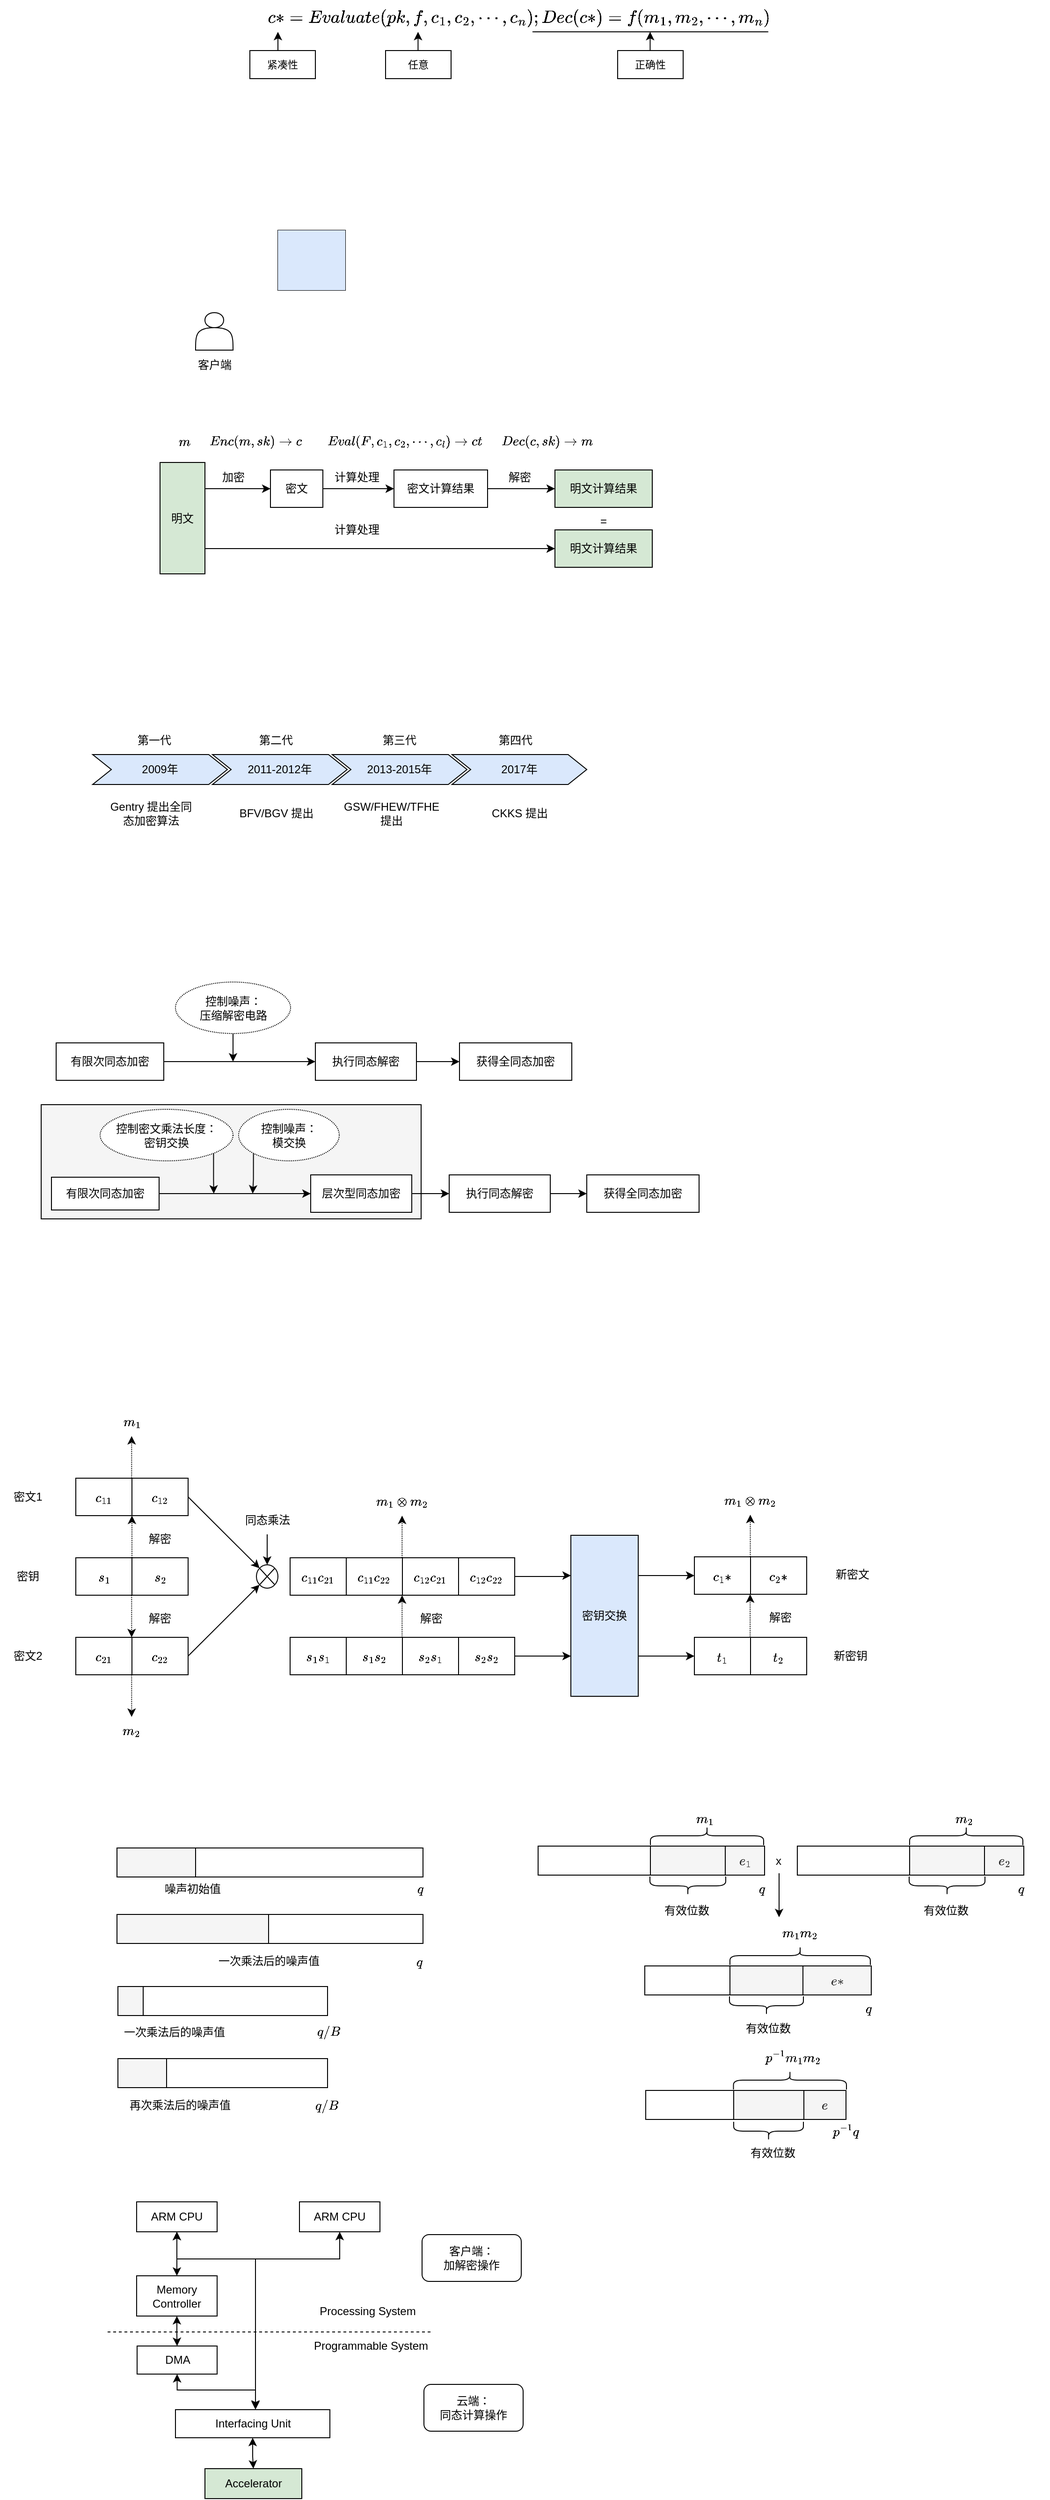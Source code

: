 <mxfile version="22.0.8" type="github">
  <diagram name="第 1 页" id="BSiDAe2Zlt0LySH5Vkly">
    <mxGraphModel dx="1592" dy="453" grid="0" gridSize="1" guides="1" tooltips="1" connect="1" arrows="1" fold="1" page="0" pageScale="1" pageWidth="827" pageHeight="1169" math="1" shadow="0">
      <root>
        <mxCell id="0" />
        <mxCell id="1" parent="0" />
        <mxCell id="4J7-bgVDbELEeenfHwWn-66" value="" style="rounded=0;whiteSpace=wrap;html=1;fillColor=#f5f5f5;fontColor=#333333;strokeColor=default;" vertex="1" parent="1">
          <mxGeometry x="-501" y="1406" width="406" height="122" as="geometry" />
        </mxCell>
        <mxCell id="wR1qE_lEk0KlbYMBaGM3-1" value="&lt;font style=&quot;font-size: 16px;&quot;&gt;$$c*=Evaluate(pk,f,c_1,c_2,\cdots,c_n); Dec(c*)=f(m_1,m_2,\cdots,m_n)$$&lt;/font&gt;" style="text;html=1;strokeColor=none;fillColor=none;align=center;verticalAlign=middle;whiteSpace=wrap;rounded=0;" parent="1" vertex="1">
          <mxGeometry x="-20" y="230" width="60" height="30" as="geometry" />
        </mxCell>
        <mxCell id="wR1qE_lEk0KlbYMBaGM3-2" value="&lt;font face=&quot;Verdana&quot; style=&quot;font-size: 11px;&quot;&gt;正确性&lt;/font&gt;" style="rounded=0;whiteSpace=wrap;html=1;fontSize=9;" parent="1" vertex="1">
          <mxGeometry x="115" y="280" width="70" height="30" as="geometry" />
        </mxCell>
        <mxCell id="wR1qE_lEk0KlbYMBaGM3-6" style="edgeStyle=orthogonalEdgeStyle;rounded=0;orthogonalLoop=1;jettySize=auto;html=1;exitX=0.5;exitY=0;exitDx=0;exitDy=0;entryX=-2.667;entryY=1;entryDx=0;entryDy=0;entryPerimeter=0;" parent="1" source="wR1qE_lEk0KlbYMBaGM3-3" edge="1">
          <mxGeometry relative="1" as="geometry">
            <mxPoint x="-248.02" y="260" as="targetPoint" />
          </mxGeometry>
        </mxCell>
        <mxCell id="wR1qE_lEk0KlbYMBaGM3-3" value="&lt;font face=&quot;Times New Roman&quot; style=&quot;font-size: 11px;&quot;&gt;紧凑性&lt;/font&gt;" style="rounded=0;whiteSpace=wrap;html=1;fontSize=9;" parent="1" vertex="1">
          <mxGeometry x="-278" y="280" width="70" height="30" as="geometry" />
        </mxCell>
        <mxCell id="wR1qE_lEk0KlbYMBaGM3-4" value="&lt;font style=&quot;font-size: 11px;&quot; face=&quot;Times New Roman&quot;&gt;任意&lt;/font&gt;" style="rounded=0;whiteSpace=wrap;html=1;fontSize=9;" parent="1" vertex="1">
          <mxGeometry x="-133" y="280" width="70" height="30" as="geometry" />
        </mxCell>
        <mxCell id="wR1qE_lEk0KlbYMBaGM3-8" value="" style="endArrow=classic;html=1;rounded=0;" parent="1" edge="1">
          <mxGeometry width="50" height="50" relative="1" as="geometry">
            <mxPoint x="-98.29" y="280" as="sourcePoint" />
            <mxPoint x="-98.29" y="260" as="targetPoint" />
          </mxGeometry>
        </mxCell>
        <mxCell id="wR1qE_lEk0KlbYMBaGM3-9" value="" style="endArrow=classic;html=1;rounded=0;" parent="1" edge="1">
          <mxGeometry width="50" height="50" relative="1" as="geometry">
            <mxPoint x="149.71" y="280" as="sourcePoint" />
            <mxPoint x="149.71" y="260" as="targetPoint" />
          </mxGeometry>
        </mxCell>
        <mxCell id="wR1qE_lEk0KlbYMBaGM3-10" value="" style="endArrow=none;html=1;rounded=0;" parent="1" edge="1">
          <mxGeometry width="50" height="50" relative="1" as="geometry">
            <mxPoint x="24" y="260" as="sourcePoint" />
            <mxPoint x="276" y="260" as="targetPoint" />
          </mxGeometry>
        </mxCell>
        <mxCell id="4J7-bgVDbELEeenfHwWn-1" value="" style="shape=actor;whiteSpace=wrap;html=1;" vertex="1" parent="1">
          <mxGeometry x="-336" y="560" width="40" height="40" as="geometry" />
        </mxCell>
        <mxCell id="4J7-bgVDbELEeenfHwWn-2" value="客户端" style="text;html=1;align=center;verticalAlign=middle;resizable=0;points=[];autosize=1;strokeColor=none;fillColor=none;" vertex="1" parent="1">
          <mxGeometry x="-344" y="600" width="56" height="32" as="geometry" />
        </mxCell>
        <mxCell id="4J7-bgVDbELEeenfHwWn-4" value="" style="shape=table;startSize=0;container=1;collapsible=0;childLayout=tableLayout;fillColor=#dae8fc;strokeColor=default;" vertex="1" parent="1">
          <mxGeometry x="-248" y="472" width="72" height="64" as="geometry" />
        </mxCell>
        <mxCell id="4J7-bgVDbELEeenfHwWn-5" value="" style="shape=tableRow;horizontal=0;startSize=0;swimlaneHead=0;swimlaneBody=0;strokeColor=default;top=0;left=0;bottom=0;right=0;collapsible=0;dropTarget=0;fillColor=#dae8fc;points=[[0,0.5],[1,0.5]];portConstraint=eastwest;" vertex="1" parent="4J7-bgVDbELEeenfHwWn-4">
          <mxGeometry width="72" height="21" as="geometry" />
        </mxCell>
        <mxCell id="4J7-bgVDbELEeenfHwWn-6" value="" style="shape=partialRectangle;html=1;whiteSpace=wrap;connectable=0;strokeColor=default;overflow=hidden;fillColor=#dae8fc;top=0;left=0;bottom=0;right=0;pointerEvents=1;" vertex="1" parent="4J7-bgVDbELEeenfHwWn-5">
          <mxGeometry width="24" height="21" as="geometry">
            <mxRectangle width="24" height="21" as="alternateBounds" />
          </mxGeometry>
        </mxCell>
        <mxCell id="4J7-bgVDbELEeenfHwWn-7" value="" style="shape=partialRectangle;html=1;whiteSpace=wrap;connectable=0;strokeColor=default;overflow=hidden;fillColor=#dae8fc;top=0;left=0;bottom=0;right=0;pointerEvents=1;" vertex="1" parent="4J7-bgVDbELEeenfHwWn-5">
          <mxGeometry x="24" width="24" height="21" as="geometry">
            <mxRectangle width="24" height="21" as="alternateBounds" />
          </mxGeometry>
        </mxCell>
        <mxCell id="4J7-bgVDbELEeenfHwWn-8" value="" style="shape=partialRectangle;html=1;whiteSpace=wrap;connectable=0;strokeColor=default;overflow=hidden;fillColor=#dae8fc;top=0;left=0;bottom=0;right=0;pointerEvents=1;" vertex="1" parent="4J7-bgVDbELEeenfHwWn-5">
          <mxGeometry x="48" width="24" height="21" as="geometry">
            <mxRectangle width="24" height="21" as="alternateBounds" />
          </mxGeometry>
        </mxCell>
        <mxCell id="4J7-bgVDbELEeenfHwWn-9" value="" style="shape=tableRow;horizontal=0;startSize=0;swimlaneHead=0;swimlaneBody=0;strokeColor=default;top=0;left=0;bottom=0;right=0;collapsible=0;dropTarget=0;fillColor=#dae8fc;points=[[0,0.5],[1,0.5]];portConstraint=eastwest;" vertex="1" parent="4J7-bgVDbELEeenfHwWn-4">
          <mxGeometry y="21" width="72" height="22" as="geometry" />
        </mxCell>
        <mxCell id="4J7-bgVDbELEeenfHwWn-10" value="" style="shape=partialRectangle;html=1;whiteSpace=wrap;connectable=0;strokeColor=default;overflow=hidden;fillColor=#dae8fc;top=0;left=0;bottom=0;right=0;pointerEvents=1;" vertex="1" parent="4J7-bgVDbELEeenfHwWn-9">
          <mxGeometry width="24" height="22" as="geometry">
            <mxRectangle width="24" height="22" as="alternateBounds" />
          </mxGeometry>
        </mxCell>
        <mxCell id="4J7-bgVDbELEeenfHwWn-11" value="" style="shape=partialRectangle;html=1;whiteSpace=wrap;connectable=0;strokeColor=default;overflow=hidden;fillColor=#dae8fc;top=0;left=0;bottom=0;right=0;pointerEvents=1;" vertex="1" parent="4J7-bgVDbELEeenfHwWn-9">
          <mxGeometry x="24" width="24" height="22" as="geometry">
            <mxRectangle width="24" height="22" as="alternateBounds" />
          </mxGeometry>
        </mxCell>
        <mxCell id="4J7-bgVDbELEeenfHwWn-12" value="" style="shape=partialRectangle;html=1;whiteSpace=wrap;connectable=0;strokeColor=default;overflow=hidden;fillColor=#dae8fc;top=0;left=0;bottom=0;right=0;pointerEvents=1;" vertex="1" parent="4J7-bgVDbELEeenfHwWn-9">
          <mxGeometry x="48" width="24" height="22" as="geometry">
            <mxRectangle width="24" height="22" as="alternateBounds" />
          </mxGeometry>
        </mxCell>
        <mxCell id="4J7-bgVDbELEeenfHwWn-13" value="" style="shape=tableRow;horizontal=0;startSize=0;swimlaneHead=0;swimlaneBody=0;strokeColor=default;top=0;left=0;bottom=0;right=0;collapsible=0;dropTarget=0;fillColor=#dae8fc;points=[[0,0.5],[1,0.5]];portConstraint=eastwest;" vertex="1" parent="4J7-bgVDbELEeenfHwWn-4">
          <mxGeometry y="43" width="72" height="21" as="geometry" />
        </mxCell>
        <mxCell id="4J7-bgVDbELEeenfHwWn-14" value="" style="shape=partialRectangle;html=1;whiteSpace=wrap;connectable=0;strokeColor=default;overflow=hidden;fillColor=#dae8fc;top=0;left=0;bottom=0;right=0;pointerEvents=1;" vertex="1" parent="4J7-bgVDbELEeenfHwWn-13">
          <mxGeometry width="24" height="21" as="geometry">
            <mxRectangle width="24" height="21" as="alternateBounds" />
          </mxGeometry>
        </mxCell>
        <mxCell id="4J7-bgVDbELEeenfHwWn-15" value="" style="shape=partialRectangle;html=1;whiteSpace=wrap;connectable=0;strokeColor=default;overflow=hidden;fillColor=#dae8fc;top=0;left=0;bottom=0;right=0;pointerEvents=1;" vertex="1" parent="4J7-bgVDbELEeenfHwWn-13">
          <mxGeometry x="24" width="24" height="21" as="geometry">
            <mxRectangle width="24" height="21" as="alternateBounds" />
          </mxGeometry>
        </mxCell>
        <mxCell id="4J7-bgVDbELEeenfHwWn-16" value="" style="shape=partialRectangle;html=1;whiteSpace=wrap;connectable=0;strokeColor=default;overflow=hidden;fillColor=#dae8fc;top=0;left=0;bottom=0;right=0;pointerEvents=1;" vertex="1" parent="4J7-bgVDbELEeenfHwWn-13">
          <mxGeometry x="48" width="24" height="21" as="geometry">
            <mxRectangle width="24" height="21" as="alternateBounds" />
          </mxGeometry>
        </mxCell>
        <mxCell id="4J7-bgVDbELEeenfHwWn-21" style="edgeStyle=orthogonalEdgeStyle;rounded=0;orthogonalLoop=1;jettySize=auto;html=1;exitX=1;exitY=0.25;exitDx=0;exitDy=0;entryX=0;entryY=0.5;entryDx=0;entryDy=0;" edge="1" parent="1" source="4J7-bgVDbELEeenfHwWn-17" target="4J7-bgVDbELEeenfHwWn-18">
          <mxGeometry relative="1" as="geometry">
            <Array as="points">
              <mxPoint x="-326" y="748" />
            </Array>
          </mxGeometry>
        </mxCell>
        <mxCell id="4J7-bgVDbELEeenfHwWn-26" style="edgeStyle=orthogonalEdgeStyle;rounded=0;orthogonalLoop=1;jettySize=auto;html=1;exitX=1;exitY=0.75;exitDx=0;exitDy=0;entryX=0;entryY=0.5;entryDx=0;entryDy=0;" edge="1" parent="1" source="4J7-bgVDbELEeenfHwWn-17" target="4J7-bgVDbELEeenfHwWn-24">
          <mxGeometry relative="1" as="geometry">
            <Array as="points">
              <mxPoint x="-326" y="812" />
            </Array>
          </mxGeometry>
        </mxCell>
        <mxCell id="4J7-bgVDbELEeenfHwWn-17" value="明文" style="rounded=0;whiteSpace=wrap;html=1;fillColor=#d5e8d4;strokeColor=default;" vertex="1" parent="1">
          <mxGeometry x="-374" y="720" width="48" height="119" as="geometry" />
        </mxCell>
        <mxCell id="4J7-bgVDbELEeenfHwWn-22" style="edgeStyle=orthogonalEdgeStyle;rounded=0;orthogonalLoop=1;jettySize=auto;html=1;exitX=1;exitY=0.5;exitDx=0;exitDy=0;entryX=0;entryY=0.5;entryDx=0;entryDy=0;" edge="1" parent="1" source="4J7-bgVDbELEeenfHwWn-18" target="4J7-bgVDbELEeenfHwWn-19">
          <mxGeometry relative="1" as="geometry" />
        </mxCell>
        <mxCell id="4J7-bgVDbELEeenfHwWn-18" value="密文" style="rounded=0;whiteSpace=wrap;html=1;" vertex="1" parent="1">
          <mxGeometry x="-256" y="728" width="56" height="40" as="geometry" />
        </mxCell>
        <mxCell id="4J7-bgVDbELEeenfHwWn-23" style="edgeStyle=orthogonalEdgeStyle;rounded=0;orthogonalLoop=1;jettySize=auto;html=1;exitX=1;exitY=0.5;exitDx=0;exitDy=0;entryX=0;entryY=0.5;entryDx=0;entryDy=0;" edge="1" parent="1" source="4J7-bgVDbELEeenfHwWn-19" target="4J7-bgVDbELEeenfHwWn-20">
          <mxGeometry relative="1" as="geometry" />
        </mxCell>
        <mxCell id="4J7-bgVDbELEeenfHwWn-19" value="密文计算结果" style="rounded=0;whiteSpace=wrap;html=1;" vertex="1" parent="1">
          <mxGeometry x="-124" y="728" width="100" height="40" as="geometry" />
        </mxCell>
        <mxCell id="4J7-bgVDbELEeenfHwWn-20" value="明文计算结果" style="rounded=0;whiteSpace=wrap;html=1;fillColor=#d5e8d4;strokeColor=default;" vertex="1" parent="1">
          <mxGeometry x="48" y="728" width="104" height="40" as="geometry" />
        </mxCell>
        <mxCell id="4J7-bgVDbELEeenfHwWn-24" value="明文计算结果" style="rounded=0;whiteSpace=wrap;html=1;fillColor=#d5e8d4;strokeColor=default;" vertex="1" parent="1">
          <mxGeometry x="48" y="792" width="104" height="40" as="geometry" />
        </mxCell>
        <mxCell id="4J7-bgVDbELEeenfHwWn-25" value="=" style="text;html=1;strokeColor=none;fillColor=none;align=center;verticalAlign=middle;whiteSpace=wrap;rounded=0;" vertex="1" parent="1">
          <mxGeometry x="70" y="768" width="60" height="30" as="geometry" />
        </mxCell>
        <mxCell id="4J7-bgVDbELEeenfHwWn-27" value="加密" style="text;html=1;align=center;verticalAlign=middle;resizable=0;points=[];autosize=1;strokeColor=none;fillColor=none;" vertex="1" parent="1">
          <mxGeometry x="-320" y="720" width="48" height="32" as="geometry" />
        </mxCell>
        <mxCell id="4J7-bgVDbELEeenfHwWn-28" value="计算处理" style="text;html=1;align=center;verticalAlign=middle;resizable=0;points=[];autosize=1;strokeColor=none;fillColor=none;" vertex="1" parent="1">
          <mxGeometry x="-200" y="720" width="72" height="32" as="geometry" />
        </mxCell>
        <mxCell id="4J7-bgVDbELEeenfHwWn-29" value="解密" style="text;html=1;align=center;verticalAlign=middle;resizable=0;points=[];autosize=1;strokeColor=none;fillColor=none;" vertex="1" parent="1">
          <mxGeometry x="-14" y="720" width="48" height="32" as="geometry" />
        </mxCell>
        <mxCell id="4J7-bgVDbELEeenfHwWn-30" value="计算处理" style="text;html=1;align=center;verticalAlign=middle;resizable=0;points=[];autosize=1;strokeColor=none;fillColor=none;" vertex="1" parent="1">
          <mxGeometry x="-200" y="776" width="72" height="32" as="geometry" />
        </mxCell>
        <mxCell id="4J7-bgVDbELEeenfHwWn-31" value="$$ m $$" style="text;html=1;strokeColor=none;fillColor=none;align=center;verticalAlign=middle;whiteSpace=wrap;rounded=0;" vertex="1" parent="1">
          <mxGeometry x="-378" y="683" width="60" height="30" as="geometry" />
        </mxCell>
        <mxCell id="4J7-bgVDbELEeenfHwWn-32" value="$$Enc(m,sk)\rightarrow c$$" style="text;html=1;strokeColor=none;fillColor=none;align=center;verticalAlign=middle;whiteSpace=wrap;rounded=0;" vertex="1" parent="1">
          <mxGeometry x="-302" y="683" width="60" height="30" as="geometry" />
        </mxCell>
        <mxCell id="4J7-bgVDbELEeenfHwWn-33" value="$$ Eval(F,c_1,c_2,\cdots,c_l)\rightarrow ct$$" style="text;html=1;strokeColor=none;fillColor=none;align=center;verticalAlign=middle;whiteSpace=wrap;rounded=0;" vertex="1" parent="1">
          <mxGeometry x="-142" y="683" width="60" height="30" as="geometry" />
        </mxCell>
        <mxCell id="4J7-bgVDbELEeenfHwWn-34" value="$$Dec(c,sk)\rightarrow m$$" style="text;html=1;strokeColor=none;fillColor=none;align=center;verticalAlign=middle;whiteSpace=wrap;rounded=0;" vertex="1" parent="1">
          <mxGeometry x="10" y="683" width="60" height="30" as="geometry" />
        </mxCell>
        <mxCell id="4J7-bgVDbELEeenfHwWn-35" value="2009年" style="shape=step;perimeter=stepPerimeter;whiteSpace=wrap;html=1;fixedSize=1;fillColor=#dae8fc;strokeColor=default;" vertex="1" parent="1">
          <mxGeometry x="-446" y="1032" width="144" height="32" as="geometry" />
        </mxCell>
        <mxCell id="4J7-bgVDbELEeenfHwWn-36" value="2011-2012年" style="shape=step;perimeter=stepPerimeter;whiteSpace=wrap;html=1;fixedSize=1;fillColor=#dae8fc;strokeColor=default;" vertex="1" parent="1">
          <mxGeometry x="-318" y="1032" width="144" height="32" as="geometry" />
        </mxCell>
        <mxCell id="4J7-bgVDbELEeenfHwWn-37" value="2013-2015年" style="shape=step;perimeter=stepPerimeter;whiteSpace=wrap;html=1;fixedSize=1;fillColor=#dae8fc;strokeColor=default;" vertex="1" parent="1">
          <mxGeometry x="-190" y="1032" width="144" height="32" as="geometry" />
        </mxCell>
        <mxCell id="4J7-bgVDbELEeenfHwWn-38" value="2017年" style="shape=step;perimeter=stepPerimeter;whiteSpace=wrap;html=1;fixedSize=1;fillColor=#dae8fc;strokeColor=default;" vertex="1" parent="1">
          <mxGeometry x="-62" y="1032" width="144" height="32" as="geometry" />
        </mxCell>
        <mxCell id="4J7-bgVDbELEeenfHwWn-39" value="第一代" style="text;html=1;strokeColor=none;fillColor=none;align=center;verticalAlign=middle;whiteSpace=wrap;rounded=0;" vertex="1" parent="1">
          <mxGeometry x="-410" y="1002" width="60" height="30" as="geometry" />
        </mxCell>
        <mxCell id="4J7-bgVDbELEeenfHwWn-40" value="第二代" style="text;html=1;strokeColor=none;fillColor=none;align=center;verticalAlign=middle;whiteSpace=wrap;rounded=0;" vertex="1" parent="1">
          <mxGeometry x="-280" y="1002" width="60" height="30" as="geometry" />
        </mxCell>
        <mxCell id="4J7-bgVDbELEeenfHwWn-41" value="第三代" style="text;html=1;strokeColor=none;fillColor=none;align=center;verticalAlign=middle;whiteSpace=wrap;rounded=0;" vertex="1" parent="1">
          <mxGeometry x="-148" y="1002" width="60" height="30" as="geometry" />
        </mxCell>
        <mxCell id="4J7-bgVDbELEeenfHwWn-42" value="第四代" style="text;html=1;strokeColor=none;fillColor=none;align=center;verticalAlign=middle;whiteSpace=wrap;rounded=0;" vertex="1" parent="1">
          <mxGeometry x="-24" y="1002" width="60" height="30" as="geometry" />
        </mxCell>
        <mxCell id="4J7-bgVDbELEeenfHwWn-43" value="Gentry 提出全同态加密算法" style="text;html=1;strokeColor=none;fillColor=none;align=center;verticalAlign=middle;whiteSpace=wrap;rounded=0;" vertex="1" parent="1">
          <mxGeometry x="-431" y="1080" width="95" height="30" as="geometry" />
        </mxCell>
        <mxCell id="4J7-bgVDbELEeenfHwWn-44" value="BFV/BGV 提出" style="text;html=1;strokeColor=none;fillColor=none;align=center;verticalAlign=middle;whiteSpace=wrap;rounded=0;" vertex="1" parent="1">
          <mxGeometry x="-297.5" y="1080" width="95" height="30" as="geometry" />
        </mxCell>
        <mxCell id="4J7-bgVDbELEeenfHwWn-45" value="GSW/FHEW/TFHE 提出" style="text;html=1;strokeColor=none;fillColor=none;align=center;verticalAlign=middle;whiteSpace=wrap;rounded=0;" vertex="1" parent="1">
          <mxGeometry x="-174" y="1080" width="95" height="30" as="geometry" />
        </mxCell>
        <mxCell id="4J7-bgVDbELEeenfHwWn-46" value="CKKS 提出" style="text;html=1;strokeColor=none;fillColor=none;align=center;verticalAlign=middle;whiteSpace=wrap;rounded=0;" vertex="1" parent="1">
          <mxGeometry x="-37.5" y="1080" width="95" height="30" as="geometry" />
        </mxCell>
        <mxCell id="4J7-bgVDbELEeenfHwWn-52" style="edgeStyle=orthogonalEdgeStyle;rounded=0;orthogonalLoop=1;jettySize=auto;html=1;exitX=1;exitY=0.5;exitDx=0;exitDy=0;entryX=0;entryY=0.5;entryDx=0;entryDy=0;" edge="1" parent="1" source="4J7-bgVDbELEeenfHwWn-47" target="4J7-bgVDbELEeenfHwWn-51">
          <mxGeometry relative="1" as="geometry" />
        </mxCell>
        <mxCell id="4J7-bgVDbELEeenfHwWn-47" value="有限次同态加密" style="rounded=0;whiteSpace=wrap;html=1;" vertex="1" parent="1">
          <mxGeometry x="-485" y="1340" width="115" height="40" as="geometry" />
        </mxCell>
        <mxCell id="4J7-bgVDbELEeenfHwWn-49" value="获得全同态加密" style="rounded=0;whiteSpace=wrap;html=1;" vertex="1" parent="1">
          <mxGeometry x="-54" y="1340" width="120" height="40" as="geometry" />
        </mxCell>
        <mxCell id="4J7-bgVDbELEeenfHwWn-53" style="edgeStyle=orthogonalEdgeStyle;rounded=0;orthogonalLoop=1;jettySize=auto;html=1;exitX=0.5;exitY=1;exitDx=0;exitDy=0;" edge="1" parent="1" source="4J7-bgVDbELEeenfHwWn-50">
          <mxGeometry relative="1" as="geometry">
            <mxPoint x="-296" y="1360" as="targetPoint" />
          </mxGeometry>
        </mxCell>
        <mxCell id="4J7-bgVDbELEeenfHwWn-50" value="控制噪声：&lt;br&gt;压缩解密电路" style="ellipse;whiteSpace=wrap;html=1;dashed=1;dashPattern=1 1;" vertex="1" parent="1">
          <mxGeometry x="-357.5" y="1275" width="123" height="55" as="geometry" />
        </mxCell>
        <mxCell id="4J7-bgVDbELEeenfHwWn-54" style="edgeStyle=orthogonalEdgeStyle;rounded=0;orthogonalLoop=1;jettySize=auto;html=1;exitX=1;exitY=0.5;exitDx=0;exitDy=0;" edge="1" parent="1" source="4J7-bgVDbELEeenfHwWn-51" target="4J7-bgVDbELEeenfHwWn-49">
          <mxGeometry relative="1" as="geometry" />
        </mxCell>
        <mxCell id="4J7-bgVDbELEeenfHwWn-51" value="执行同态解密" style="rounded=0;whiteSpace=wrap;html=1;" vertex="1" parent="1">
          <mxGeometry x="-208" y="1340" width="108" height="40" as="geometry" />
        </mxCell>
        <mxCell id="4J7-bgVDbELEeenfHwWn-61" style="edgeStyle=orthogonalEdgeStyle;rounded=0;orthogonalLoop=1;jettySize=auto;html=1;exitX=1;exitY=0.5;exitDx=0;exitDy=0;entryX=0;entryY=0.5;entryDx=0;entryDy=0;" edge="1" parent="1" source="4J7-bgVDbELEeenfHwWn-55" target="4J7-bgVDbELEeenfHwWn-56">
          <mxGeometry relative="1" as="geometry" />
        </mxCell>
        <mxCell id="4J7-bgVDbELEeenfHwWn-55" value="有限次同态加密" style="rounded=0;whiteSpace=wrap;html=1;" vertex="1" parent="1">
          <mxGeometry x="-490" y="1483.5" width="115" height="35" as="geometry" />
        </mxCell>
        <mxCell id="4J7-bgVDbELEeenfHwWn-60" style="edgeStyle=orthogonalEdgeStyle;rounded=0;orthogonalLoop=1;jettySize=auto;html=1;exitX=1;exitY=0.5;exitDx=0;exitDy=0;" edge="1" parent="1" source="4J7-bgVDbELEeenfHwWn-56" target="4J7-bgVDbELEeenfHwWn-59">
          <mxGeometry relative="1" as="geometry" />
        </mxCell>
        <mxCell id="4J7-bgVDbELEeenfHwWn-56" value="层次型同态加密" style="rounded=0;whiteSpace=wrap;html=1;" vertex="1" parent="1">
          <mxGeometry x="-213" y="1481" width="108" height="40" as="geometry" />
        </mxCell>
        <mxCell id="4J7-bgVDbELEeenfHwWn-57" value="获得全同态加密" style="rounded=0;whiteSpace=wrap;html=1;" vertex="1" parent="1">
          <mxGeometry x="82" y="1481" width="120" height="40" as="geometry" />
        </mxCell>
        <mxCell id="4J7-bgVDbELEeenfHwWn-58" style="edgeStyle=orthogonalEdgeStyle;rounded=0;orthogonalLoop=1;jettySize=auto;html=1;exitX=1;exitY=0.5;exitDx=0;exitDy=0;" edge="1" source="4J7-bgVDbELEeenfHwWn-59" target="4J7-bgVDbELEeenfHwWn-57" parent="1">
          <mxGeometry relative="1" as="geometry" />
        </mxCell>
        <mxCell id="4J7-bgVDbELEeenfHwWn-59" value="执行同态解密" style="rounded=0;whiteSpace=wrap;html=1;" vertex="1" parent="1">
          <mxGeometry x="-65" y="1481" width="108" height="40" as="geometry" />
        </mxCell>
        <mxCell id="4J7-bgVDbELEeenfHwWn-64" style="edgeStyle=orthogonalEdgeStyle;rounded=0;orthogonalLoop=1;jettySize=auto;html=1;exitX=1;exitY=1;exitDx=0;exitDy=0;" edge="1" parent="1" source="4J7-bgVDbELEeenfHwWn-62">
          <mxGeometry relative="1" as="geometry">
            <mxPoint x="-316.571" y="1501" as="targetPoint" />
          </mxGeometry>
        </mxCell>
        <mxCell id="4J7-bgVDbELEeenfHwWn-62" value="控制密文乘法长度：&lt;br&gt;密钥交换" style="ellipse;whiteSpace=wrap;html=1;dashed=1;dashPattern=1 1;" vertex="1" parent="1">
          <mxGeometry x="-438" y="1411" width="142" height="55" as="geometry" />
        </mxCell>
        <mxCell id="4J7-bgVDbELEeenfHwWn-65" style="edgeStyle=orthogonalEdgeStyle;rounded=0;orthogonalLoop=1;jettySize=auto;html=1;exitX=0;exitY=1;exitDx=0;exitDy=0;" edge="1" parent="1" source="4J7-bgVDbELEeenfHwWn-63">
          <mxGeometry relative="1" as="geometry">
            <mxPoint x="-275" y="1501" as="targetPoint" />
          </mxGeometry>
        </mxCell>
        <mxCell id="4J7-bgVDbELEeenfHwWn-63" value="控制噪声：&lt;br&gt;模交换" style="ellipse;whiteSpace=wrap;html=1;dashed=1;dashPattern=1 1;" vertex="1" parent="1">
          <mxGeometry x="-290" y="1411" width="107.5" height="55" as="geometry" />
        </mxCell>
        <mxCell id="4J7-bgVDbELEeenfHwWn-127" style="edgeStyle=orthogonalEdgeStyle;rounded=0;orthogonalLoop=1;jettySize=auto;html=1;exitX=1;exitY=0.5;exitDx=0;exitDy=0;entryX=0;entryY=0.25;entryDx=0;entryDy=0;" edge="1" parent="1" source="4J7-bgVDbELEeenfHwWn-80" target="4J7-bgVDbELEeenfHwWn-124">
          <mxGeometry relative="1" as="geometry">
            <Array as="points">
              <mxPoint x="61" y="1910" />
              <mxPoint x="61" y="1909" />
            </Array>
          </mxGeometry>
        </mxCell>
        <mxCell id="4J7-bgVDbELEeenfHwWn-80" value="" style="shape=table;startSize=0;container=1;collapsible=0;childLayout=tableLayout;" vertex="1" parent="1">
          <mxGeometry x="-235" y="1890" width="240" height="40" as="geometry" />
        </mxCell>
        <mxCell id="4J7-bgVDbELEeenfHwWn-81" value="" style="shape=tableRow;horizontal=0;startSize=0;swimlaneHead=0;swimlaneBody=0;strokeColor=inherit;top=0;left=0;bottom=0;right=0;collapsible=0;dropTarget=0;fillColor=none;points=[[0,0.5],[1,0.5]];portConstraint=eastwest;" vertex="1" parent="4J7-bgVDbELEeenfHwWn-80">
          <mxGeometry width="240" height="40" as="geometry" />
        </mxCell>
        <mxCell id="4J7-bgVDbELEeenfHwWn-82" value="$$c_{11}c_{21}$$" style="shape=partialRectangle;html=1;whiteSpace=wrap;connectable=0;strokeColor=inherit;overflow=hidden;fillColor=none;top=0;left=0;bottom=0;right=0;pointerEvents=1;" vertex="1" parent="4J7-bgVDbELEeenfHwWn-81">
          <mxGeometry width="60" height="40" as="geometry">
            <mxRectangle width="60" height="40" as="alternateBounds" />
          </mxGeometry>
        </mxCell>
        <mxCell id="4J7-bgVDbELEeenfHwWn-83" value="$$c_{11}c_{22}$$" style="shape=partialRectangle;html=1;whiteSpace=wrap;connectable=0;strokeColor=inherit;overflow=hidden;fillColor=none;top=0;left=0;bottom=0;right=0;pointerEvents=1;" vertex="1" parent="4J7-bgVDbELEeenfHwWn-81">
          <mxGeometry x="60" width="60" height="40" as="geometry">
            <mxRectangle width="60" height="40" as="alternateBounds" />
          </mxGeometry>
        </mxCell>
        <mxCell id="4J7-bgVDbELEeenfHwWn-84" value="$$c_{12}c_{21}$$" style="shape=partialRectangle;html=1;whiteSpace=wrap;connectable=0;strokeColor=inherit;overflow=hidden;fillColor=none;top=0;left=0;bottom=0;right=0;pointerEvents=1;" vertex="1" parent="4J7-bgVDbELEeenfHwWn-81">
          <mxGeometry x="120" width="60" height="40" as="geometry">
            <mxRectangle width="60" height="40" as="alternateBounds" />
          </mxGeometry>
        </mxCell>
        <mxCell id="4J7-bgVDbELEeenfHwWn-85" value="$$c_{12}c_{22}$$" style="shape=partialRectangle;html=1;whiteSpace=wrap;connectable=0;strokeColor=inherit;overflow=hidden;fillColor=none;top=0;left=0;bottom=0;right=0;pointerEvents=1;" vertex="1" parent="4J7-bgVDbELEeenfHwWn-81">
          <mxGeometry x="180" width="60" height="40" as="geometry">
            <mxRectangle width="60" height="40" as="alternateBounds" />
          </mxGeometry>
        </mxCell>
        <mxCell id="4J7-bgVDbELEeenfHwWn-86" value="" style="shape=table;startSize=0;container=1;collapsible=0;childLayout=tableLayout;" vertex="1" parent="1">
          <mxGeometry x="-464" y="1805" width="120" height="40" as="geometry" />
        </mxCell>
        <mxCell id="4J7-bgVDbELEeenfHwWn-87" value="" style="shape=tableRow;horizontal=0;startSize=0;swimlaneHead=0;swimlaneBody=0;strokeColor=inherit;top=0;left=0;bottom=0;right=0;collapsible=0;dropTarget=0;fillColor=none;points=[[0,0.5],[1,0.5]];portConstraint=eastwest;" vertex="1" parent="4J7-bgVDbELEeenfHwWn-86">
          <mxGeometry width="120" height="40" as="geometry" />
        </mxCell>
        <mxCell id="4J7-bgVDbELEeenfHwWn-88" value="$$c_{11}$$" style="shape=partialRectangle;html=1;whiteSpace=wrap;connectable=0;strokeColor=inherit;overflow=hidden;fillColor=none;top=0;left=0;bottom=0;right=0;pointerEvents=1;" vertex="1" parent="4J7-bgVDbELEeenfHwWn-87">
          <mxGeometry width="60" height="40" as="geometry">
            <mxRectangle width="60" height="40" as="alternateBounds" />
          </mxGeometry>
        </mxCell>
        <mxCell id="4J7-bgVDbELEeenfHwWn-89" value="$$c_{12}$$" style="shape=partialRectangle;html=1;whiteSpace=wrap;connectable=0;strokeColor=inherit;overflow=hidden;fillColor=none;top=0;left=0;bottom=0;right=0;pointerEvents=1;" vertex="1" parent="4J7-bgVDbELEeenfHwWn-87">
          <mxGeometry x="60" width="60" height="40" as="geometry">
            <mxRectangle width="60" height="40" as="alternateBounds" />
          </mxGeometry>
        </mxCell>
        <mxCell id="4J7-bgVDbELEeenfHwWn-90" value="" style="shape=table;startSize=0;container=1;collapsible=0;childLayout=tableLayout;" vertex="1" parent="1">
          <mxGeometry x="-464" y="1890" width="120" height="40" as="geometry" />
        </mxCell>
        <mxCell id="4J7-bgVDbELEeenfHwWn-91" value="" style="shape=tableRow;horizontal=0;startSize=0;swimlaneHead=0;swimlaneBody=0;strokeColor=inherit;top=0;left=0;bottom=0;right=0;collapsible=0;dropTarget=0;fillColor=none;points=[[0,0.5],[1,0.5]];portConstraint=eastwest;" vertex="1" parent="4J7-bgVDbELEeenfHwWn-90">
          <mxGeometry width="120" height="40" as="geometry" />
        </mxCell>
        <mxCell id="4J7-bgVDbELEeenfHwWn-92" value="$$s_1$$" style="shape=partialRectangle;html=1;whiteSpace=wrap;connectable=0;strokeColor=inherit;overflow=hidden;fillColor=none;top=0;left=0;bottom=0;right=0;pointerEvents=1;" vertex="1" parent="4J7-bgVDbELEeenfHwWn-91">
          <mxGeometry width="60" height="40" as="geometry">
            <mxRectangle width="60" height="40" as="alternateBounds" />
          </mxGeometry>
        </mxCell>
        <mxCell id="4J7-bgVDbELEeenfHwWn-93" value="$$s_2$$" style="shape=partialRectangle;html=1;whiteSpace=wrap;connectable=0;strokeColor=inherit;overflow=hidden;fillColor=none;top=0;left=0;bottom=0;right=0;pointerEvents=1;" vertex="1" parent="4J7-bgVDbELEeenfHwWn-91">
          <mxGeometry x="60" width="60" height="40" as="geometry">
            <mxRectangle width="60" height="40" as="alternateBounds" />
          </mxGeometry>
        </mxCell>
        <mxCell id="4J7-bgVDbELEeenfHwWn-94" value="" style="shape=table;startSize=0;container=1;collapsible=0;childLayout=tableLayout;" vertex="1" parent="1">
          <mxGeometry x="-464" y="1975" width="120" height="40" as="geometry" />
        </mxCell>
        <mxCell id="4J7-bgVDbELEeenfHwWn-95" value="" style="shape=tableRow;horizontal=0;startSize=0;swimlaneHead=0;swimlaneBody=0;strokeColor=inherit;top=0;left=0;bottom=0;right=0;collapsible=0;dropTarget=0;fillColor=none;points=[[0,0.5],[1,0.5]];portConstraint=eastwest;" vertex="1" parent="4J7-bgVDbELEeenfHwWn-94">
          <mxGeometry width="120" height="40" as="geometry" />
        </mxCell>
        <mxCell id="4J7-bgVDbELEeenfHwWn-96" value="$$c_{21}$$" style="shape=partialRectangle;html=1;whiteSpace=wrap;connectable=0;strokeColor=inherit;overflow=hidden;fillColor=none;top=0;left=0;bottom=0;right=0;pointerEvents=1;" vertex="1" parent="4J7-bgVDbELEeenfHwWn-95">
          <mxGeometry width="60" height="40" as="geometry">
            <mxRectangle width="60" height="40" as="alternateBounds" />
          </mxGeometry>
        </mxCell>
        <mxCell id="4J7-bgVDbELEeenfHwWn-97" value="$$c_{22}$$" style="shape=partialRectangle;html=1;whiteSpace=wrap;connectable=0;strokeColor=inherit;overflow=hidden;fillColor=none;top=0;left=0;bottom=0;right=0;pointerEvents=1;" vertex="1" parent="4J7-bgVDbELEeenfHwWn-95">
          <mxGeometry x="60" width="60" height="40" as="geometry">
            <mxRectangle width="60" height="40" as="alternateBounds" />
          </mxGeometry>
        </mxCell>
        <mxCell id="4J7-bgVDbELEeenfHwWn-98" value="" style="endArrow=classic;html=1;rounded=0;dashed=1;dashPattern=1 1;" edge="1" parent="1">
          <mxGeometry width="50" height="50" relative="1" as="geometry">
            <mxPoint x="-404" y="1890" as="sourcePoint" />
            <mxPoint x="-404" y="1845" as="targetPoint" />
          </mxGeometry>
        </mxCell>
        <mxCell id="4J7-bgVDbELEeenfHwWn-99" value="" style="endArrow=classic;html=1;rounded=0;dashed=1;dashPattern=1 1;" edge="1" parent="1">
          <mxGeometry width="50" height="50" relative="1" as="geometry">
            <mxPoint x="-404.34" y="1805" as="sourcePoint" />
            <mxPoint x="-404.34" y="1760" as="targetPoint" />
          </mxGeometry>
        </mxCell>
        <mxCell id="4J7-bgVDbELEeenfHwWn-100" value="" style="endArrow=classic;html=1;rounded=0;dashed=1;dashPattern=1 1;" edge="1" parent="1">
          <mxGeometry width="50" height="50" relative="1" as="geometry">
            <mxPoint x="-404.34" y="1930" as="sourcePoint" />
            <mxPoint x="-404.34" y="1975" as="targetPoint" />
          </mxGeometry>
        </mxCell>
        <mxCell id="4J7-bgVDbELEeenfHwWn-101" value="" style="endArrow=classic;html=1;rounded=0;dashed=1;dashPattern=1 1;" edge="1" parent="1">
          <mxGeometry width="50" height="50" relative="1" as="geometry">
            <mxPoint x="-404.34" y="2015" as="sourcePoint" />
            <mxPoint x="-404.34" y="2060" as="targetPoint" />
          </mxGeometry>
        </mxCell>
        <mxCell id="4J7-bgVDbELEeenfHwWn-102" value="密文1" style="text;html=1;strokeColor=none;fillColor=none;align=center;verticalAlign=middle;whiteSpace=wrap;rounded=0;" vertex="1" parent="1">
          <mxGeometry x="-545" y="1810" width="60" height="30" as="geometry" />
        </mxCell>
        <mxCell id="4J7-bgVDbELEeenfHwWn-103" value="密文2" style="text;html=1;strokeColor=none;fillColor=none;align=center;verticalAlign=middle;whiteSpace=wrap;rounded=0;" vertex="1" parent="1">
          <mxGeometry x="-545" y="1980" width="60" height="30" as="geometry" />
        </mxCell>
        <mxCell id="4J7-bgVDbELEeenfHwWn-104" value="密钥" style="text;html=1;strokeColor=none;fillColor=none;align=center;verticalAlign=middle;whiteSpace=wrap;rounded=0;" vertex="1" parent="1">
          <mxGeometry x="-545" y="1895" width="60" height="30" as="geometry" />
        </mxCell>
        <mxCell id="4J7-bgVDbELEeenfHwWn-105" value="解密" style="text;html=1;strokeColor=none;fillColor=none;align=center;verticalAlign=middle;whiteSpace=wrap;rounded=0;" vertex="1" parent="1">
          <mxGeometry x="-404" y="1855" width="60" height="30" as="geometry" />
        </mxCell>
        <mxCell id="4J7-bgVDbELEeenfHwWn-106" value="解密" style="text;html=1;strokeColor=none;fillColor=none;align=center;verticalAlign=middle;whiteSpace=wrap;rounded=0;" vertex="1" parent="1">
          <mxGeometry x="-404" y="1940" width="60" height="30" as="geometry" />
        </mxCell>
        <mxCell id="4J7-bgVDbELEeenfHwWn-107" value="$$m_1$$" style="text;html=1;strokeColor=none;fillColor=none;align=center;verticalAlign=middle;whiteSpace=wrap;rounded=0;" vertex="1" parent="1">
          <mxGeometry x="-434" y="1730" width="60" height="30" as="geometry" />
        </mxCell>
        <mxCell id="4J7-bgVDbELEeenfHwWn-108" value="$$m_2$$" style="text;html=1;strokeColor=none;fillColor=none;align=center;verticalAlign=middle;whiteSpace=wrap;rounded=0;" vertex="1" parent="1">
          <mxGeometry x="-435" y="2060" width="60" height="30" as="geometry" />
        </mxCell>
        <mxCell id="4J7-bgVDbELEeenfHwWn-109" value="" style="shape=sumEllipse;perimeter=ellipsePerimeter;whiteSpace=wrap;html=1;backgroundOutline=1;" vertex="1" parent="1">
          <mxGeometry x="-271" y="1897.5" width="23" height="25" as="geometry" />
        </mxCell>
        <mxCell id="4J7-bgVDbELEeenfHwWn-110" style="rounded=0;orthogonalLoop=1;jettySize=auto;html=1;exitX=1;exitY=0.5;exitDx=0;exitDy=0;entryX=0;entryY=0;entryDx=0;entryDy=0;" edge="1" parent="1" source="4J7-bgVDbELEeenfHwWn-87" target="4J7-bgVDbELEeenfHwWn-109">
          <mxGeometry relative="1" as="geometry" />
        </mxCell>
        <mxCell id="4J7-bgVDbELEeenfHwWn-111" style="rounded=0;orthogonalLoop=1;jettySize=auto;html=1;exitX=1;exitY=0.5;exitDx=0;exitDy=0;entryX=0;entryY=1;entryDx=0;entryDy=0;" edge="1" parent="1" source="4J7-bgVDbELEeenfHwWn-95" target="4J7-bgVDbELEeenfHwWn-109">
          <mxGeometry relative="1" as="geometry" />
        </mxCell>
        <mxCell id="4J7-bgVDbELEeenfHwWn-113" style="edgeStyle=orthogonalEdgeStyle;rounded=0;orthogonalLoop=1;jettySize=auto;html=1;exitX=0.5;exitY=1;exitDx=0;exitDy=0;entryX=0.5;entryY=0;entryDx=0;entryDy=0;" edge="1" parent="1" source="4J7-bgVDbELEeenfHwWn-112" target="4J7-bgVDbELEeenfHwWn-109">
          <mxGeometry relative="1" as="geometry" />
        </mxCell>
        <mxCell id="4J7-bgVDbELEeenfHwWn-112" value="同态乘法" style="text;html=1;strokeColor=none;fillColor=none;align=center;verticalAlign=middle;whiteSpace=wrap;rounded=0;" vertex="1" parent="1">
          <mxGeometry x="-289.5" y="1835" width="60" height="30" as="geometry" />
        </mxCell>
        <mxCell id="4J7-bgVDbELEeenfHwWn-114" value="" style="shape=table;startSize=0;container=1;collapsible=0;childLayout=tableLayout;" vertex="1" parent="1">
          <mxGeometry x="-235" y="1975" width="240" height="40" as="geometry" />
        </mxCell>
        <mxCell id="4J7-bgVDbELEeenfHwWn-115" value="" style="shape=tableRow;horizontal=0;startSize=0;swimlaneHead=0;swimlaneBody=0;strokeColor=inherit;top=0;left=0;bottom=0;right=0;collapsible=0;dropTarget=0;fillColor=none;points=[[0,0.5],[1,0.5]];portConstraint=eastwest;" vertex="1" parent="4J7-bgVDbELEeenfHwWn-114">
          <mxGeometry width="240" height="40" as="geometry" />
        </mxCell>
        <mxCell id="4J7-bgVDbELEeenfHwWn-116" value="$$s_1s_1$$" style="shape=partialRectangle;html=1;whiteSpace=wrap;connectable=0;strokeColor=inherit;overflow=hidden;fillColor=none;top=0;left=0;bottom=0;right=0;pointerEvents=1;" vertex="1" parent="4J7-bgVDbELEeenfHwWn-115">
          <mxGeometry width="60" height="40" as="geometry">
            <mxRectangle width="60" height="40" as="alternateBounds" />
          </mxGeometry>
        </mxCell>
        <mxCell id="4J7-bgVDbELEeenfHwWn-117" value="$$s_1s_2$$" style="shape=partialRectangle;html=1;whiteSpace=wrap;connectable=0;strokeColor=inherit;overflow=hidden;fillColor=none;top=0;left=0;bottom=0;right=0;pointerEvents=1;" vertex="1" parent="4J7-bgVDbELEeenfHwWn-115">
          <mxGeometry x="60" width="60" height="40" as="geometry">
            <mxRectangle width="60" height="40" as="alternateBounds" />
          </mxGeometry>
        </mxCell>
        <mxCell id="4J7-bgVDbELEeenfHwWn-118" value="$$s_2s_1$$" style="shape=partialRectangle;html=1;whiteSpace=wrap;connectable=0;strokeColor=inherit;overflow=hidden;fillColor=none;top=0;left=0;bottom=0;right=0;pointerEvents=1;" vertex="1" parent="4J7-bgVDbELEeenfHwWn-115">
          <mxGeometry x="120" width="60" height="40" as="geometry">
            <mxRectangle width="60" height="40" as="alternateBounds" />
          </mxGeometry>
        </mxCell>
        <mxCell id="4J7-bgVDbELEeenfHwWn-119" value="$$s_2s_2$$" style="shape=partialRectangle;html=1;whiteSpace=wrap;connectable=0;strokeColor=inherit;overflow=hidden;fillColor=none;top=0;left=0;bottom=0;right=0;pointerEvents=1;" vertex="1" parent="4J7-bgVDbELEeenfHwWn-115">
          <mxGeometry x="180" width="60" height="40" as="geometry">
            <mxRectangle width="60" height="40" as="alternateBounds" />
          </mxGeometry>
        </mxCell>
        <mxCell id="4J7-bgVDbELEeenfHwWn-120" value="解密" style="text;html=1;strokeColor=none;fillColor=none;align=center;verticalAlign=middle;whiteSpace=wrap;rounded=0;" vertex="1" parent="1">
          <mxGeometry x="-114" y="1940" width="60" height="30" as="geometry" />
        </mxCell>
        <mxCell id="4J7-bgVDbELEeenfHwWn-121" value="" style="endArrow=classic;html=1;rounded=0;dashed=1;dashPattern=1 1;" edge="1" parent="1">
          <mxGeometry width="50" height="50" relative="1" as="geometry">
            <mxPoint x="-115.34" y="1975" as="sourcePoint" />
            <mxPoint x="-115.34" y="1930" as="targetPoint" />
          </mxGeometry>
        </mxCell>
        <mxCell id="4J7-bgVDbELEeenfHwWn-122" value="" style="endArrow=classic;html=1;rounded=0;dashed=1;dashPattern=1 1;" edge="1" parent="1">
          <mxGeometry width="50" height="50" relative="1" as="geometry">
            <mxPoint x="-115.34" y="1890" as="sourcePoint" />
            <mxPoint x="-115.34" y="1845" as="targetPoint" />
          </mxGeometry>
        </mxCell>
        <mxCell id="4J7-bgVDbELEeenfHwWn-123" value="$$m_1\otimes m_2$$" style="text;html=1;strokeColor=none;fillColor=none;align=center;verticalAlign=middle;whiteSpace=wrap;rounded=0;" vertex="1" parent="1">
          <mxGeometry x="-145" y="1815" width="60" height="30" as="geometry" />
        </mxCell>
        <mxCell id="4J7-bgVDbELEeenfHwWn-142" style="edgeStyle=orthogonalEdgeStyle;rounded=0;orthogonalLoop=1;jettySize=auto;html=1;exitX=1;exitY=0.25;exitDx=0;exitDy=0;" edge="1" parent="1" source="4J7-bgVDbELEeenfHwWn-124" target="4J7-bgVDbELEeenfHwWn-129">
          <mxGeometry relative="1" as="geometry" />
        </mxCell>
        <mxCell id="4J7-bgVDbELEeenfHwWn-143" style="edgeStyle=orthogonalEdgeStyle;rounded=0;orthogonalLoop=1;jettySize=auto;html=1;exitX=1;exitY=0.75;exitDx=0;exitDy=0;entryX=0;entryY=0.5;entryDx=0;entryDy=0;" edge="1" parent="1" source="4J7-bgVDbELEeenfHwWn-124" target="4J7-bgVDbELEeenfHwWn-133">
          <mxGeometry relative="1" as="geometry" />
        </mxCell>
        <mxCell id="4J7-bgVDbELEeenfHwWn-124" value="密钥交换" style="rounded=0;whiteSpace=wrap;html=1;fillColor=#dae8fc;strokeColor=default;" vertex="1" parent="1">
          <mxGeometry x="65" y="1866" width="72" height="172" as="geometry" />
        </mxCell>
        <mxCell id="4J7-bgVDbELEeenfHwWn-126" style="edgeStyle=orthogonalEdgeStyle;rounded=0;orthogonalLoop=1;jettySize=auto;html=1;exitX=1;exitY=0.5;exitDx=0;exitDy=0;entryX=0;entryY=0.75;entryDx=0;entryDy=0;" edge="1" parent="1" source="4J7-bgVDbELEeenfHwWn-115" target="4J7-bgVDbELEeenfHwWn-124">
          <mxGeometry relative="1" as="geometry" />
        </mxCell>
        <mxCell id="4J7-bgVDbELEeenfHwWn-128" value="" style="shape=table;startSize=0;container=1;collapsible=0;childLayout=tableLayout;" vertex="1" parent="1">
          <mxGeometry x="197" y="1889" width="120" height="40" as="geometry" />
        </mxCell>
        <mxCell id="4J7-bgVDbELEeenfHwWn-129" value="" style="shape=tableRow;horizontal=0;startSize=0;swimlaneHead=0;swimlaneBody=0;strokeColor=inherit;top=0;left=0;bottom=0;right=0;collapsible=0;dropTarget=0;fillColor=none;points=[[0,0.5],[1,0.5]];portConstraint=eastwest;" vertex="1" parent="4J7-bgVDbELEeenfHwWn-128">
          <mxGeometry width="120" height="40" as="geometry" />
        </mxCell>
        <mxCell id="4J7-bgVDbELEeenfHwWn-130" value="$$c_{1}*$$" style="shape=partialRectangle;html=1;whiteSpace=wrap;connectable=0;strokeColor=inherit;overflow=hidden;fillColor=none;top=0;left=0;bottom=0;right=0;pointerEvents=1;" vertex="1" parent="4J7-bgVDbELEeenfHwWn-129">
          <mxGeometry width="60" height="40" as="geometry">
            <mxRectangle width="60" height="40" as="alternateBounds" />
          </mxGeometry>
        </mxCell>
        <mxCell id="4J7-bgVDbELEeenfHwWn-131" value="$$c_2*$$" style="shape=partialRectangle;html=1;whiteSpace=wrap;connectable=0;strokeColor=inherit;overflow=hidden;fillColor=none;top=0;left=0;bottom=0;right=0;pointerEvents=1;" vertex="1" parent="4J7-bgVDbELEeenfHwWn-129">
          <mxGeometry x="60" width="60" height="40" as="geometry">
            <mxRectangle width="60" height="40" as="alternateBounds" />
          </mxGeometry>
        </mxCell>
        <mxCell id="4J7-bgVDbELEeenfHwWn-132" value="" style="shape=table;startSize=0;container=1;collapsible=0;childLayout=tableLayout;" vertex="1" parent="1">
          <mxGeometry x="197" y="1975" width="120" height="40" as="geometry" />
        </mxCell>
        <mxCell id="4J7-bgVDbELEeenfHwWn-133" value="" style="shape=tableRow;horizontal=0;startSize=0;swimlaneHead=0;swimlaneBody=0;strokeColor=inherit;top=0;left=0;bottom=0;right=0;collapsible=0;dropTarget=0;fillColor=none;points=[[0,0.5],[1,0.5]];portConstraint=eastwest;" vertex="1" parent="4J7-bgVDbELEeenfHwWn-132">
          <mxGeometry width="120" height="40" as="geometry" />
        </mxCell>
        <mxCell id="4J7-bgVDbELEeenfHwWn-134" value="$$t_1$$" style="shape=partialRectangle;html=1;whiteSpace=wrap;connectable=0;strokeColor=inherit;overflow=hidden;fillColor=none;top=0;left=0;bottom=0;right=0;pointerEvents=1;" vertex="1" parent="4J7-bgVDbELEeenfHwWn-133">
          <mxGeometry width="60" height="40" as="geometry">
            <mxRectangle width="60" height="40" as="alternateBounds" />
          </mxGeometry>
        </mxCell>
        <mxCell id="4J7-bgVDbELEeenfHwWn-135" value="$$t_2$$" style="shape=partialRectangle;html=1;whiteSpace=wrap;connectable=0;strokeColor=inherit;overflow=hidden;fillColor=none;top=0;left=0;bottom=0;right=0;pointerEvents=1;" vertex="1" parent="4J7-bgVDbELEeenfHwWn-133">
          <mxGeometry x="60" width="60" height="40" as="geometry">
            <mxRectangle width="60" height="40" as="alternateBounds" />
          </mxGeometry>
        </mxCell>
        <mxCell id="4J7-bgVDbELEeenfHwWn-136" value="" style="endArrow=classic;html=1;rounded=0;dashed=1;dashPattern=1 1;" edge="1" parent="1">
          <mxGeometry width="50" height="50" relative="1" as="geometry">
            <mxPoint x="256.58" y="1974" as="sourcePoint" />
            <mxPoint x="256.58" y="1929" as="targetPoint" />
          </mxGeometry>
        </mxCell>
        <mxCell id="4J7-bgVDbELEeenfHwWn-137" value="解密" style="text;html=1;strokeColor=none;fillColor=none;align=center;verticalAlign=middle;whiteSpace=wrap;rounded=0;" vertex="1" parent="1">
          <mxGeometry x="259" y="1939" width="60" height="30" as="geometry" />
        </mxCell>
        <mxCell id="4J7-bgVDbELEeenfHwWn-138" value="新密文" style="text;html=1;strokeColor=none;fillColor=none;align=center;verticalAlign=middle;whiteSpace=wrap;rounded=0;" vertex="1" parent="1">
          <mxGeometry x="336" y="1893" width="60" height="30" as="geometry" />
        </mxCell>
        <mxCell id="4J7-bgVDbELEeenfHwWn-139" value="新密钥" style="text;html=1;strokeColor=none;fillColor=none;align=center;verticalAlign=middle;whiteSpace=wrap;rounded=0;" vertex="1" parent="1">
          <mxGeometry x="334" y="1980" width="60" height="30" as="geometry" />
        </mxCell>
        <mxCell id="4J7-bgVDbELEeenfHwWn-140" value="" style="endArrow=classic;html=1;rounded=0;dashed=1;dashPattern=1 1;" edge="1" parent="1">
          <mxGeometry width="50" height="50" relative="1" as="geometry">
            <mxPoint x="256.76" y="1889" as="sourcePoint" />
            <mxPoint x="256.76" y="1844" as="targetPoint" />
          </mxGeometry>
        </mxCell>
        <mxCell id="4J7-bgVDbELEeenfHwWn-141" value="$$m_1\otimes m_2$$" style="text;html=1;strokeColor=none;fillColor=none;align=center;verticalAlign=middle;whiteSpace=wrap;rounded=0;" vertex="1" parent="1">
          <mxGeometry x="227" y="1814" width="60" height="30" as="geometry" />
        </mxCell>
        <mxCell id="4J7-bgVDbELEeenfHwWn-155" value="$$q $$" style="text;html=1;strokeColor=none;fillColor=none;align=center;verticalAlign=middle;whiteSpace=wrap;rounded=0;" vertex="1" parent="1">
          <mxGeometry x="-126" y="2229" width="60" height="30" as="geometry" />
        </mxCell>
        <mxCell id="4J7-bgVDbELEeenfHwWn-156" value="$$q $$" style="text;html=1;strokeColor=none;fillColor=none;align=center;verticalAlign=middle;whiteSpace=wrap;rounded=0;" vertex="1" parent="1">
          <mxGeometry x="-127" y="2307" width="60" height="30" as="geometry" />
        </mxCell>
        <mxCell id="4J7-bgVDbELEeenfHwWn-157" value="$$q/B $$" style="text;html=1;strokeColor=none;fillColor=none;align=center;verticalAlign=middle;whiteSpace=wrap;rounded=0;" vertex="1" parent="1">
          <mxGeometry x="-224" y="2382" width="60" height="30" as="geometry" />
        </mxCell>
        <mxCell id="4J7-bgVDbELEeenfHwWn-158" value="$$q/B $$" style="text;html=1;strokeColor=none;fillColor=none;align=center;verticalAlign=middle;whiteSpace=wrap;rounded=0;" vertex="1" parent="1">
          <mxGeometry x="-226" y="2461" width="60" height="30" as="geometry" />
        </mxCell>
        <mxCell id="4J7-bgVDbELEeenfHwWn-160" value="噪声初始值" style="text;html=1;strokeColor=none;fillColor=none;align=center;verticalAlign=middle;whiteSpace=wrap;rounded=0;" vertex="1" parent="1">
          <mxGeometry x="-374" y="2229" width="70" height="30" as="geometry" />
        </mxCell>
        <mxCell id="4J7-bgVDbELEeenfHwWn-161" value="一次乘法后的噪声值" style="text;html=1;strokeColor=none;fillColor=none;align=center;verticalAlign=middle;whiteSpace=wrap;rounded=0;" vertex="1" parent="1">
          <mxGeometry x="-317" y="2306" width="119" height="30" as="geometry" />
        </mxCell>
        <mxCell id="4J7-bgVDbELEeenfHwWn-162" value="一次乘法后的噪声值" style="text;html=1;strokeColor=none;fillColor=none;align=center;verticalAlign=middle;whiteSpace=wrap;rounded=0;" vertex="1" parent="1">
          <mxGeometry x="-418" y="2382" width="119" height="30" as="geometry" />
        </mxCell>
        <mxCell id="4J7-bgVDbELEeenfHwWn-163" value="再次乘法后的噪声值" style="text;html=1;strokeColor=none;fillColor=none;align=center;verticalAlign=middle;whiteSpace=wrap;rounded=0;" vertex="1" parent="1">
          <mxGeometry x="-412" y="2460" width="119" height="30" as="geometry" />
        </mxCell>
        <mxCell id="4J7-bgVDbELEeenfHwWn-166" value="" style="rounded=0;whiteSpace=wrap;html=1;fillColor=#f5f5f5;fontColor=#333333;strokeColor=default;" vertex="1" parent="1">
          <mxGeometry x="-420" y="2200" width="84" height="31" as="geometry" />
        </mxCell>
        <mxCell id="4J7-bgVDbELEeenfHwWn-167" value="" style="rounded=0;whiteSpace=wrap;html=1;" vertex="1" parent="1">
          <mxGeometry x="-336" y="2200" width="243" height="31" as="geometry" />
        </mxCell>
        <mxCell id="4J7-bgVDbELEeenfHwWn-169" value="" style="rounded=0;whiteSpace=wrap;html=1;fillColor=#f5f5f5;fontColor=#333333;strokeColor=default;" vertex="1" parent="1">
          <mxGeometry x="-420" y="2271" width="172" height="31" as="geometry" />
        </mxCell>
        <mxCell id="4J7-bgVDbELEeenfHwWn-170" value="" style="rounded=0;whiteSpace=wrap;html=1;" vertex="1" parent="1">
          <mxGeometry x="-258" y="2271" width="165" height="31" as="geometry" />
        </mxCell>
        <mxCell id="4J7-bgVDbELEeenfHwWn-171" value="" style="rounded=0;whiteSpace=wrap;html=1;fillColor=#f5f5f5;fontColor=#333333;strokeColor=default;" vertex="1" parent="1">
          <mxGeometry x="-419" y="2348" width="162" height="31" as="geometry" />
        </mxCell>
        <mxCell id="4J7-bgVDbELEeenfHwWn-172" value="" style="rounded=0;whiteSpace=wrap;html=1;" vertex="1" parent="1">
          <mxGeometry x="-392" y="2348" width="197" height="31" as="geometry" />
        </mxCell>
        <mxCell id="4J7-bgVDbELEeenfHwWn-174" value="" style="rounded=0;whiteSpace=wrap;html=1;fillColor=#f5f5f5;fontColor=#333333;strokeColor=default;" vertex="1" parent="1">
          <mxGeometry x="-419" y="2425" width="162" height="31" as="geometry" />
        </mxCell>
        <mxCell id="4J7-bgVDbELEeenfHwWn-175" value="" style="rounded=0;whiteSpace=wrap;html=1;" vertex="1" parent="1">
          <mxGeometry x="-367" y="2425" width="172" height="31" as="geometry" />
        </mxCell>
        <mxCell id="4J7-bgVDbELEeenfHwWn-185" style="edgeStyle=orthogonalEdgeStyle;rounded=0;orthogonalLoop=1;jettySize=auto;html=1;exitX=0.5;exitY=1;exitDx=0;exitDy=0;startArrow=classic;startFill=1;" edge="1" parent="1" source="4J7-bgVDbELEeenfHwWn-176" target="4J7-bgVDbELEeenfHwWn-183">
          <mxGeometry relative="1" as="geometry">
            <Array as="points">
              <mxPoint x="-356" y="2639" />
              <mxPoint x="-272" y="2639" />
            </Array>
          </mxGeometry>
        </mxCell>
        <mxCell id="4J7-bgVDbELEeenfHwWn-176" value="ARM CPU" style="rounded=0;whiteSpace=wrap;html=1;" vertex="1" parent="1">
          <mxGeometry x="-399" y="2578" width="86" height="32" as="geometry" />
        </mxCell>
        <mxCell id="4J7-bgVDbELEeenfHwWn-199" style="edgeStyle=orthogonalEdgeStyle;rounded=0;orthogonalLoop=1;jettySize=auto;html=1;entryX=0.5;entryY=1;entryDx=0;entryDy=0;" edge="1" parent="1" target="4J7-bgVDbELEeenfHwWn-177">
          <mxGeometry relative="1" as="geometry">
            <mxPoint x="-186" y="2639" as="sourcePoint" />
            <Array as="points">
              <mxPoint x="-183" y="2639" />
              <mxPoint x="-182" y="2639" />
            </Array>
          </mxGeometry>
        </mxCell>
        <mxCell id="4J7-bgVDbELEeenfHwWn-177" value="ARM CPU" style="rounded=0;whiteSpace=wrap;html=1;" vertex="1" parent="1">
          <mxGeometry x="-225" y="2578" width="86" height="32" as="geometry" />
        </mxCell>
        <mxCell id="4J7-bgVDbELEeenfHwWn-192" style="edgeStyle=orthogonalEdgeStyle;rounded=0;orthogonalLoop=1;jettySize=auto;html=1;exitX=0.5;exitY=0;exitDx=0;exitDy=0;startArrow=classic;startFill=1;" edge="1" parent="1" source="4J7-bgVDbELEeenfHwWn-178" target="4J7-bgVDbELEeenfHwWn-176">
          <mxGeometry relative="1" as="geometry" />
        </mxCell>
        <mxCell id="4J7-bgVDbELEeenfHwWn-194" style="edgeStyle=orthogonalEdgeStyle;rounded=0;orthogonalLoop=1;jettySize=auto;html=1;exitX=0.5;exitY=1;exitDx=0;exitDy=0;startArrow=classic;startFill=1;" edge="1" parent="1" source="4J7-bgVDbELEeenfHwWn-178" target="4J7-bgVDbELEeenfHwWn-193">
          <mxGeometry relative="1" as="geometry" />
        </mxCell>
        <mxCell id="4J7-bgVDbELEeenfHwWn-178" value="Memory Controller" style="rounded=0;whiteSpace=wrap;html=1;" vertex="1" parent="1">
          <mxGeometry x="-399" y="2657" width="86" height="43" as="geometry" />
        </mxCell>
        <mxCell id="4J7-bgVDbELEeenfHwWn-179" value="" style="endArrow=none;dashed=1;html=1;rounded=0;" edge="1" parent="1">
          <mxGeometry width="50" height="50" relative="1" as="geometry">
            <mxPoint x="-430" y="2717" as="sourcePoint" />
            <mxPoint x="-85" y="2717" as="targetPoint" />
          </mxGeometry>
        </mxCell>
        <mxCell id="4J7-bgVDbELEeenfHwWn-180" value="Accelerator" style="rounded=0;whiteSpace=wrap;html=1;fillColor=#d5e8d4;strokeColor=default;" vertex="1" parent="1">
          <mxGeometry x="-326" y="2863" width="103.5" height="32" as="geometry" />
        </mxCell>
        <mxCell id="4J7-bgVDbELEeenfHwWn-181" value="Processing System" style="text;html=1;strokeColor=none;fillColor=none;align=center;verticalAlign=middle;whiteSpace=wrap;rounded=0;" vertex="1" parent="1">
          <mxGeometry x="-208" y="2680" width="112" height="30" as="geometry" />
        </mxCell>
        <mxCell id="4J7-bgVDbELEeenfHwWn-182" value="Programmable System" style="text;html=1;strokeColor=none;fillColor=none;align=center;verticalAlign=middle;whiteSpace=wrap;rounded=0;" vertex="1" parent="1">
          <mxGeometry x="-227" y="2717" width="156.5" height="30" as="geometry" />
        </mxCell>
        <mxCell id="4J7-bgVDbELEeenfHwWn-189" style="edgeStyle=orthogonalEdgeStyle;rounded=0;orthogonalLoop=1;jettySize=auto;html=1;exitX=0.5;exitY=1;exitDx=0;exitDy=0;startArrow=classic;startFill=1;" edge="1" parent="1" source="4J7-bgVDbELEeenfHwWn-183" target="4J7-bgVDbELEeenfHwWn-180">
          <mxGeometry relative="1" as="geometry" />
        </mxCell>
        <mxCell id="4J7-bgVDbELEeenfHwWn-183" value="Interfacing Unit" style="rounded=0;whiteSpace=wrap;html=1;" vertex="1" parent="1">
          <mxGeometry x="-357.5" y="2800" width="165" height="30" as="geometry" />
        </mxCell>
        <mxCell id="4J7-bgVDbELEeenfHwWn-190" value="云端：&lt;br&gt;同态计算操作" style="rounded=1;whiteSpace=wrap;html=1;" vertex="1" parent="1">
          <mxGeometry x="-92" y="2773" width="106" height="50" as="geometry" />
        </mxCell>
        <mxCell id="4J7-bgVDbELEeenfHwWn-191" value="客户端：&lt;br&gt;加解密操作" style="rounded=1;whiteSpace=wrap;html=1;" vertex="1" parent="1">
          <mxGeometry x="-94" y="2613" width="106" height="50" as="geometry" />
        </mxCell>
        <mxCell id="4J7-bgVDbELEeenfHwWn-201" style="edgeStyle=orthogonalEdgeStyle;rounded=0;orthogonalLoop=1;jettySize=auto;html=1;exitX=0.5;exitY=1;exitDx=0;exitDy=0;startArrow=classic;startFill=1;" edge="1" parent="1" source="4J7-bgVDbELEeenfHwWn-193">
          <mxGeometry relative="1" as="geometry">
            <mxPoint x="-272" y="2799" as="targetPoint" />
            <Array as="points">
              <mxPoint x="-356" y="2779" />
              <mxPoint x="-272" y="2779" />
            </Array>
          </mxGeometry>
        </mxCell>
        <mxCell id="4J7-bgVDbELEeenfHwWn-193" value="DMA" style="rounded=0;whiteSpace=wrap;html=1;" vertex="1" parent="1">
          <mxGeometry x="-398.5" y="2732" width="85.5" height="30" as="geometry" />
        </mxCell>
        <mxCell id="4J7-bgVDbELEeenfHwWn-196" value="" style="endArrow=none;html=1;rounded=0;" edge="1" parent="1">
          <mxGeometry width="50" height="50" relative="1" as="geometry">
            <mxPoint x="-272" y="2639" as="sourcePoint" />
            <mxPoint x="-182" y="2639" as="targetPoint" />
          </mxGeometry>
        </mxCell>
        <mxCell id="4J7-bgVDbELEeenfHwWn-202" value="" style="rounded=0;whiteSpace=wrap;html=1;fillColor=#f5f5f5;fontColor=#333333;strokeColor=default;" vertex="1" parent="1">
          <mxGeometry x="150" y="2198" width="80" height="31" as="geometry" />
        </mxCell>
        <mxCell id="4J7-bgVDbELEeenfHwWn-203" value="$$e_1$$" style="rounded=0;whiteSpace=wrap;html=1;fillColor=#f5f5f5;fontColor=#333333;strokeColor=default;" vertex="1" parent="1">
          <mxGeometry x="230" y="2198" width="42" height="31" as="geometry" />
        </mxCell>
        <mxCell id="4J7-bgVDbELEeenfHwWn-204" value="$$m_1$$" style="text;html=1;strokeColor=none;fillColor=none;align=center;verticalAlign=middle;whiteSpace=wrap;rounded=0;" vertex="1" parent="1">
          <mxGeometry x="178" y="2154" width="60" height="30" as="geometry" />
        </mxCell>
        <mxCell id="4J7-bgVDbELEeenfHwWn-205" value="" style="shape=curlyBracket;whiteSpace=wrap;html=1;rounded=1;flipH=1;labelPosition=right;verticalLabelPosition=middle;align=left;verticalAlign=middle;rotation=90;direction=west;" vertex="1" parent="1">
          <mxGeometry x="200.5" y="2126.5" width="20" height="121" as="geometry" />
        </mxCell>
        <mxCell id="4J7-bgVDbELEeenfHwWn-206" value="" style="shape=curlyBracket;whiteSpace=wrap;html=1;rounded=1;flipH=1;labelPosition=right;verticalLabelPosition=middle;align=left;verticalAlign=middle;rotation=90;direction=east;" vertex="1" parent="1">
          <mxGeometry x="180" y="2200" width="20" height="81" as="geometry" />
        </mxCell>
        <mxCell id="4J7-bgVDbELEeenfHwWn-208" value="$$q $$" style="text;html=1;strokeColor=none;fillColor=none;align=center;verticalAlign=middle;whiteSpace=wrap;rounded=0;" vertex="1" parent="1">
          <mxGeometry x="239" y="2229" width="60" height="30" as="geometry" />
        </mxCell>
        <mxCell id="4J7-bgVDbELEeenfHwWn-209" value="有效位数" style="text;html=1;strokeColor=none;fillColor=none;align=center;verticalAlign=middle;whiteSpace=wrap;rounded=0;" vertex="1" parent="1">
          <mxGeometry x="159" y="2252" width="60" height="30" as="geometry" />
        </mxCell>
        <mxCell id="4J7-bgVDbELEeenfHwWn-210" value="" style="rounded=0;whiteSpace=wrap;html=1;" vertex="1" parent="1">
          <mxGeometry x="30" y="2198" width="120" height="31" as="geometry" />
        </mxCell>
        <mxCell id="4J7-bgVDbELEeenfHwWn-219" value="" style="rounded=0;whiteSpace=wrap;html=1;fillColor=#f5f5f5;fontColor=#333333;strokeColor=default;" vertex="1" parent="1">
          <mxGeometry x="427" y="2198" width="80" height="31" as="geometry" />
        </mxCell>
        <mxCell id="4J7-bgVDbELEeenfHwWn-220" value="$$e_2$$" style="rounded=0;whiteSpace=wrap;html=1;fillColor=#f5f5f5;fontColor=#333333;strokeColor=default;" vertex="1" parent="1">
          <mxGeometry x="507" y="2198" width="42" height="31" as="geometry" />
        </mxCell>
        <mxCell id="4J7-bgVDbELEeenfHwWn-221" value="$$m_2$$" style="text;html=1;strokeColor=none;fillColor=none;align=center;verticalAlign=middle;whiteSpace=wrap;rounded=0;" vertex="1" parent="1">
          <mxGeometry x="455" y="2154" width="60" height="30" as="geometry" />
        </mxCell>
        <mxCell id="4J7-bgVDbELEeenfHwWn-222" value="" style="shape=curlyBracket;whiteSpace=wrap;html=1;rounded=1;flipH=1;labelPosition=right;verticalLabelPosition=middle;align=left;verticalAlign=middle;rotation=90;direction=west;" vertex="1" parent="1">
          <mxGeometry x="477.5" y="2126.5" width="20" height="121" as="geometry" />
        </mxCell>
        <mxCell id="4J7-bgVDbELEeenfHwWn-223" value="" style="shape=curlyBracket;whiteSpace=wrap;html=1;rounded=1;flipH=1;labelPosition=right;verticalLabelPosition=middle;align=left;verticalAlign=middle;rotation=90;direction=east;" vertex="1" parent="1">
          <mxGeometry x="457" y="2200" width="20" height="81" as="geometry" />
        </mxCell>
        <mxCell id="4J7-bgVDbELEeenfHwWn-224" value="$$q $$" style="text;html=1;strokeColor=none;fillColor=none;align=center;verticalAlign=middle;whiteSpace=wrap;rounded=0;" vertex="1" parent="1">
          <mxGeometry x="516" y="2229" width="60" height="30" as="geometry" />
        </mxCell>
        <mxCell id="4J7-bgVDbELEeenfHwWn-225" value="有效位数" style="text;html=1;strokeColor=none;fillColor=none;align=center;verticalAlign=middle;whiteSpace=wrap;rounded=0;" vertex="1" parent="1">
          <mxGeometry x="436" y="2252" width="60" height="30" as="geometry" />
        </mxCell>
        <mxCell id="4J7-bgVDbELEeenfHwWn-226" value="" style="rounded=0;whiteSpace=wrap;html=1;" vertex="1" parent="1">
          <mxGeometry x="307" y="2198" width="120" height="31" as="geometry" />
        </mxCell>
        <mxCell id="4J7-bgVDbELEeenfHwWn-227" value="x" style="text;html=1;strokeColor=none;fillColor=none;align=center;verticalAlign=middle;whiteSpace=wrap;rounded=0;" vertex="1" parent="1">
          <mxGeometry x="257" y="2199" width="60" height="30" as="geometry" />
        </mxCell>
        <mxCell id="4J7-bgVDbELEeenfHwWn-228" value="" style="rounded=0;whiteSpace=wrap;html=1;fillColor=#f5f5f5;fontColor=#333333;strokeColor=default;" vertex="1" parent="1">
          <mxGeometry x="235" y="2326" width="109" height="31" as="geometry" />
        </mxCell>
        <mxCell id="4J7-bgVDbELEeenfHwWn-229" value="$$e*$$" style="rounded=0;whiteSpace=wrap;html=1;fillColor=#f5f5f5;fontColor=#333333;strokeColor=default;" vertex="1" parent="1">
          <mxGeometry x="313" y="2326" width="73" height="31" as="geometry" />
        </mxCell>
        <mxCell id="4J7-bgVDbELEeenfHwWn-230" value="" style="shape=curlyBracket;whiteSpace=wrap;html=1;rounded=1;flipH=1;labelPosition=right;verticalLabelPosition=middle;align=left;verticalAlign=middle;rotation=90;direction=west;" vertex="1" parent="1">
          <mxGeometry x="300" y="2240" width="20" height="150" as="geometry" />
        </mxCell>
        <mxCell id="4J7-bgVDbELEeenfHwWn-231" value="" style="shape=curlyBracket;whiteSpace=wrap;html=1;rounded=1;flipH=1;labelPosition=right;verticalLabelPosition=middle;align=left;verticalAlign=middle;rotation=90;direction=east;" vertex="1" parent="1">
          <mxGeometry x="264" y="2329" width="20" height="79" as="geometry" />
        </mxCell>
        <mxCell id="4J7-bgVDbELEeenfHwWn-232" value="$$q $$" style="text;html=1;strokeColor=none;fillColor=none;align=center;verticalAlign=middle;whiteSpace=wrap;rounded=0;" vertex="1" parent="1">
          <mxGeometry x="353" y="2357" width="60" height="30" as="geometry" />
        </mxCell>
        <mxCell id="4J7-bgVDbELEeenfHwWn-233" value="有效位数" style="text;html=1;strokeColor=none;fillColor=none;align=center;verticalAlign=middle;whiteSpace=wrap;rounded=0;" vertex="1" parent="1">
          <mxGeometry x="246" y="2378" width="60" height="30" as="geometry" />
        </mxCell>
        <mxCell id="4J7-bgVDbELEeenfHwWn-234" value="" style="rounded=0;whiteSpace=wrap;html=1;" vertex="1" parent="1">
          <mxGeometry x="144" y="2326" width="91" height="31" as="geometry" />
        </mxCell>
        <mxCell id="4J7-bgVDbELEeenfHwWn-235" style="edgeStyle=none;rounded=0;orthogonalLoop=1;jettySize=auto;html=1;exitX=1;exitY=0.5;exitDx=0;exitDy=0;" edge="1" parent="1" source="4J7-bgVDbELEeenfHwWn-234" target="4J7-bgVDbELEeenfHwWn-234">
          <mxGeometry relative="1" as="geometry" />
        </mxCell>
        <mxCell id="4J7-bgVDbELEeenfHwWn-236" value="$$m_1m_2$$" style="text;html=1;strokeColor=none;fillColor=none;align=center;verticalAlign=middle;whiteSpace=wrap;rounded=0;" vertex="1" parent="1">
          <mxGeometry x="280" y="2277" width="60" height="27" as="geometry" />
        </mxCell>
        <mxCell id="4J7-bgVDbELEeenfHwWn-237" value="" style="rounded=0;whiteSpace=wrap;html=1;fillColor=#f5f5f5;fontColor=#333333;strokeColor=default;" vertex="1" parent="1">
          <mxGeometry x="239" y="2459" width="75" height="31" as="geometry" />
        </mxCell>
        <mxCell id="4J7-bgVDbELEeenfHwWn-238" value="$$e$$" style="rounded=0;whiteSpace=wrap;html=1;fillColor=#f5f5f5;fontColor=#333333;strokeColor=default;" vertex="1" parent="1">
          <mxGeometry x="314" y="2459" width="45" height="31" as="geometry" />
        </mxCell>
        <mxCell id="4J7-bgVDbELEeenfHwWn-239" value="" style="shape=curlyBracket;whiteSpace=wrap;html=1;rounded=1;flipH=1;labelPosition=right;verticalLabelPosition=middle;align=left;verticalAlign=middle;rotation=90;direction=west;" vertex="1" parent="1">
          <mxGeometry x="289.13" y="2387.63" width="20" height="120.75" as="geometry" />
        </mxCell>
        <mxCell id="4J7-bgVDbELEeenfHwWn-240" value="" style="shape=curlyBracket;whiteSpace=wrap;html=1;rounded=1;flipH=1;labelPosition=right;verticalLabelPosition=middle;align=left;verticalAlign=middle;rotation=90;direction=east;" vertex="1" parent="1">
          <mxGeometry x="266.25" y="2465.25" width="20" height="74.5" as="geometry" />
        </mxCell>
        <mxCell id="4J7-bgVDbELEeenfHwWn-241" value="$$p^{-1}q $$" style="text;html=1;strokeColor=none;fillColor=none;align=center;verticalAlign=middle;whiteSpace=wrap;rounded=0;" vertex="1" parent="1">
          <mxGeometry x="329" y="2488" width="60" height="30" as="geometry" />
        </mxCell>
        <mxCell id="4J7-bgVDbELEeenfHwWn-242" value="" style="rounded=0;whiteSpace=wrap;html=1;" vertex="1" parent="1">
          <mxGeometry x="145" y="2459" width="94" height="31" as="geometry" />
        </mxCell>
        <mxCell id="4J7-bgVDbELEeenfHwWn-243" style="edgeStyle=none;rounded=0;orthogonalLoop=1;jettySize=auto;html=1;exitX=1;exitY=0.5;exitDx=0;exitDy=0;" edge="1" parent="1" source="4J7-bgVDbELEeenfHwWn-242" target="4J7-bgVDbELEeenfHwWn-242">
          <mxGeometry relative="1" as="geometry" />
        </mxCell>
        <mxCell id="4J7-bgVDbELEeenfHwWn-244" value="$$p^{-1}m_1m_2$$" style="text;html=1;strokeColor=none;fillColor=none;align=center;verticalAlign=middle;whiteSpace=wrap;rounded=0;" vertex="1" parent="1">
          <mxGeometry x="273" y="2409" width="60" height="30" as="geometry" />
        </mxCell>
        <mxCell id="4J7-bgVDbELEeenfHwWn-246" value="有效位数" style="text;html=1;strokeColor=none;fillColor=none;align=center;verticalAlign=middle;whiteSpace=wrap;rounded=0;" vertex="1" parent="1">
          <mxGeometry x="250.5" y="2511" width="60" height="30" as="geometry" />
        </mxCell>
        <mxCell id="4J7-bgVDbELEeenfHwWn-247" value="" style="endArrow=classic;html=1;rounded=0;" edge="1" parent="1">
          <mxGeometry width="50" height="50" relative="1" as="geometry">
            <mxPoint x="287.5" y="2227" as="sourcePoint" />
            <mxPoint x="287.5" y="2274" as="targetPoint" />
          </mxGeometry>
        </mxCell>
      </root>
    </mxGraphModel>
  </diagram>
</mxfile>
